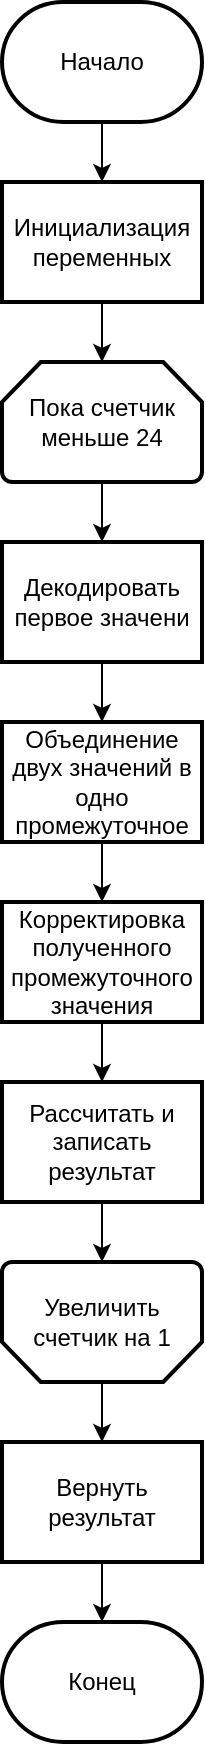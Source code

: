 <mxfile version="24.4.8" type="device">
  <diagram name="Страница — 1" id="rW8ufnuevsZrkg_QHFo1">
    <mxGraphModel dx="1738" dy="1211" grid="1" gridSize="10" guides="1" tooltips="1" connect="1" arrows="1" fold="1" page="1" pageScale="1" pageWidth="3300" pageHeight="2339" math="0" shadow="0">
      <root>
        <mxCell id="0" />
        <mxCell id="1" parent="0" />
        <mxCell id="5AbwtEUBMW_kHvFPisTU-11" style="edgeStyle=orthogonalEdgeStyle;rounded=0;orthogonalLoop=1;jettySize=auto;html=1;exitX=0.5;exitY=1;exitDx=0;exitDy=0;exitPerimeter=0;entryX=0.5;entryY=0;entryDx=0;entryDy=0;" edge="1" parent="1" source="5AbwtEUBMW_kHvFPisTU-1" target="5AbwtEUBMW_kHvFPisTU-2">
          <mxGeometry relative="1" as="geometry" />
        </mxCell>
        <mxCell id="5AbwtEUBMW_kHvFPisTU-1" value="Начало" style="strokeWidth=2;html=1;shape=mxgraph.flowchart.terminator;whiteSpace=wrap;" vertex="1" parent="1">
          <mxGeometry x="240" y="120" width="100" height="60" as="geometry" />
        </mxCell>
        <mxCell id="5AbwtEUBMW_kHvFPisTU-2" value="Инициализация переменных" style="rounded=1;whiteSpace=wrap;html=1;absoluteArcSize=1;arcSize=0;strokeWidth=2;" vertex="1" parent="1">
          <mxGeometry x="240" y="210" width="100" height="60" as="geometry" />
        </mxCell>
        <mxCell id="5AbwtEUBMW_kHvFPisTU-13" style="edgeStyle=orthogonalEdgeStyle;rounded=0;orthogonalLoop=1;jettySize=auto;html=1;exitX=0.5;exitY=1;exitDx=0;exitDy=0;exitPerimeter=0;entryX=0.5;entryY=0;entryDx=0;entryDy=0;" edge="1" parent="1" source="5AbwtEUBMW_kHvFPisTU-3" target="5AbwtEUBMW_kHvFPisTU-4">
          <mxGeometry relative="1" as="geometry" />
        </mxCell>
        <mxCell id="5AbwtEUBMW_kHvFPisTU-3" value="Пока счетчик меньше 24" style="strokeWidth=2;html=1;shape=mxgraph.flowchart.loop_limit;whiteSpace=wrap;" vertex="1" parent="1">
          <mxGeometry x="240" y="300" width="100" height="60" as="geometry" />
        </mxCell>
        <mxCell id="5AbwtEUBMW_kHvFPisTU-14" style="edgeStyle=orthogonalEdgeStyle;rounded=0;orthogonalLoop=1;jettySize=auto;html=1;exitX=0.5;exitY=1;exitDx=0;exitDy=0;entryX=0.5;entryY=0;entryDx=0;entryDy=0;" edge="1" parent="1" source="5AbwtEUBMW_kHvFPisTU-4" target="5AbwtEUBMW_kHvFPisTU-5">
          <mxGeometry relative="1" as="geometry" />
        </mxCell>
        <mxCell id="5AbwtEUBMW_kHvFPisTU-4" value="Декодировать первое значени" style="rounded=1;whiteSpace=wrap;html=1;absoluteArcSize=1;arcSize=0;strokeWidth=2;" vertex="1" parent="1">
          <mxGeometry x="240" y="390" width="100" height="60" as="geometry" />
        </mxCell>
        <mxCell id="5AbwtEUBMW_kHvFPisTU-15" style="edgeStyle=orthogonalEdgeStyle;rounded=0;orthogonalLoop=1;jettySize=auto;html=1;exitX=0.5;exitY=1;exitDx=0;exitDy=0;entryX=0.5;entryY=0;entryDx=0;entryDy=0;" edge="1" parent="1" source="5AbwtEUBMW_kHvFPisTU-5" target="5AbwtEUBMW_kHvFPisTU-6">
          <mxGeometry relative="1" as="geometry" />
        </mxCell>
        <mxCell id="5AbwtEUBMW_kHvFPisTU-5" value="Объединение двух значений в одно промежуточное" style="rounded=1;whiteSpace=wrap;html=1;absoluteArcSize=1;arcSize=0;strokeWidth=2;" vertex="1" parent="1">
          <mxGeometry x="240" y="480" width="100" height="60" as="geometry" />
        </mxCell>
        <mxCell id="5AbwtEUBMW_kHvFPisTU-16" style="edgeStyle=orthogonalEdgeStyle;rounded=0;orthogonalLoop=1;jettySize=auto;html=1;exitX=0.5;exitY=1;exitDx=0;exitDy=0;entryX=0.5;entryY=0;entryDx=0;entryDy=0;" edge="1" parent="1" source="5AbwtEUBMW_kHvFPisTU-6" target="5AbwtEUBMW_kHvFPisTU-7">
          <mxGeometry relative="1" as="geometry" />
        </mxCell>
        <mxCell id="5AbwtEUBMW_kHvFPisTU-6" value="Корректировка полученного промежуточного значения" style="rounded=1;whiteSpace=wrap;html=1;absoluteArcSize=1;arcSize=0;strokeWidth=2;" vertex="1" parent="1">
          <mxGeometry x="240" y="570" width="100" height="60" as="geometry" />
        </mxCell>
        <mxCell id="5AbwtEUBMW_kHvFPisTU-7" value="Рассчитать и записать результат" style="rounded=1;whiteSpace=wrap;html=1;absoluteArcSize=1;arcSize=0;strokeWidth=2;" vertex="1" parent="1">
          <mxGeometry x="240" y="660" width="100" height="60" as="geometry" />
        </mxCell>
        <mxCell id="5AbwtEUBMW_kHvFPisTU-18" style="edgeStyle=orthogonalEdgeStyle;rounded=0;orthogonalLoop=1;jettySize=auto;html=1;exitX=0.5;exitY=0;exitDx=0;exitDy=0;exitPerimeter=0;entryX=0.5;entryY=0;entryDx=0;entryDy=0;" edge="1" parent="1" source="5AbwtEUBMW_kHvFPisTU-8" target="5AbwtEUBMW_kHvFPisTU-9">
          <mxGeometry relative="1" as="geometry" />
        </mxCell>
        <mxCell id="5AbwtEUBMW_kHvFPisTU-8" value="Увеличить счетчик на 1" style="strokeWidth=2;html=1;shape=mxgraph.flowchart.loop_limit;whiteSpace=wrap;flipV=1;" vertex="1" parent="1">
          <mxGeometry x="240" y="750" width="100" height="60" as="geometry" />
        </mxCell>
        <mxCell id="5AbwtEUBMW_kHvFPisTU-9" value="Вернуть результат" style="rounded=1;whiteSpace=wrap;html=1;absoluteArcSize=1;arcSize=0;strokeWidth=2;" vertex="1" parent="1">
          <mxGeometry x="240" y="840" width="100" height="60" as="geometry" />
        </mxCell>
        <mxCell id="5AbwtEUBMW_kHvFPisTU-10" value="Конец" style="strokeWidth=2;html=1;shape=mxgraph.flowchart.terminator;whiteSpace=wrap;" vertex="1" parent="1">
          <mxGeometry x="240" y="930" width="100" height="60" as="geometry" />
        </mxCell>
        <mxCell id="5AbwtEUBMW_kHvFPisTU-12" style="edgeStyle=orthogonalEdgeStyle;rounded=0;orthogonalLoop=1;jettySize=auto;html=1;exitX=0.5;exitY=1;exitDx=0;exitDy=0;entryX=0.5;entryY=0;entryDx=0;entryDy=0;entryPerimeter=0;" edge="1" parent="1" source="5AbwtEUBMW_kHvFPisTU-2" target="5AbwtEUBMW_kHvFPisTU-3">
          <mxGeometry relative="1" as="geometry" />
        </mxCell>
        <mxCell id="5AbwtEUBMW_kHvFPisTU-17" style="edgeStyle=orthogonalEdgeStyle;rounded=0;orthogonalLoop=1;jettySize=auto;html=1;exitX=0.5;exitY=1;exitDx=0;exitDy=0;entryX=0.5;entryY=1;entryDx=0;entryDy=0;entryPerimeter=0;" edge="1" parent="1" source="5AbwtEUBMW_kHvFPisTU-7" target="5AbwtEUBMW_kHvFPisTU-8">
          <mxGeometry relative="1" as="geometry" />
        </mxCell>
        <mxCell id="5AbwtEUBMW_kHvFPisTU-19" style="edgeStyle=orthogonalEdgeStyle;rounded=0;orthogonalLoop=1;jettySize=auto;html=1;exitX=0.5;exitY=1;exitDx=0;exitDy=0;entryX=0.5;entryY=0;entryDx=0;entryDy=0;entryPerimeter=0;" edge="1" parent="1" source="5AbwtEUBMW_kHvFPisTU-9" target="5AbwtEUBMW_kHvFPisTU-10">
          <mxGeometry relative="1" as="geometry" />
        </mxCell>
      </root>
    </mxGraphModel>
  </diagram>
</mxfile>
